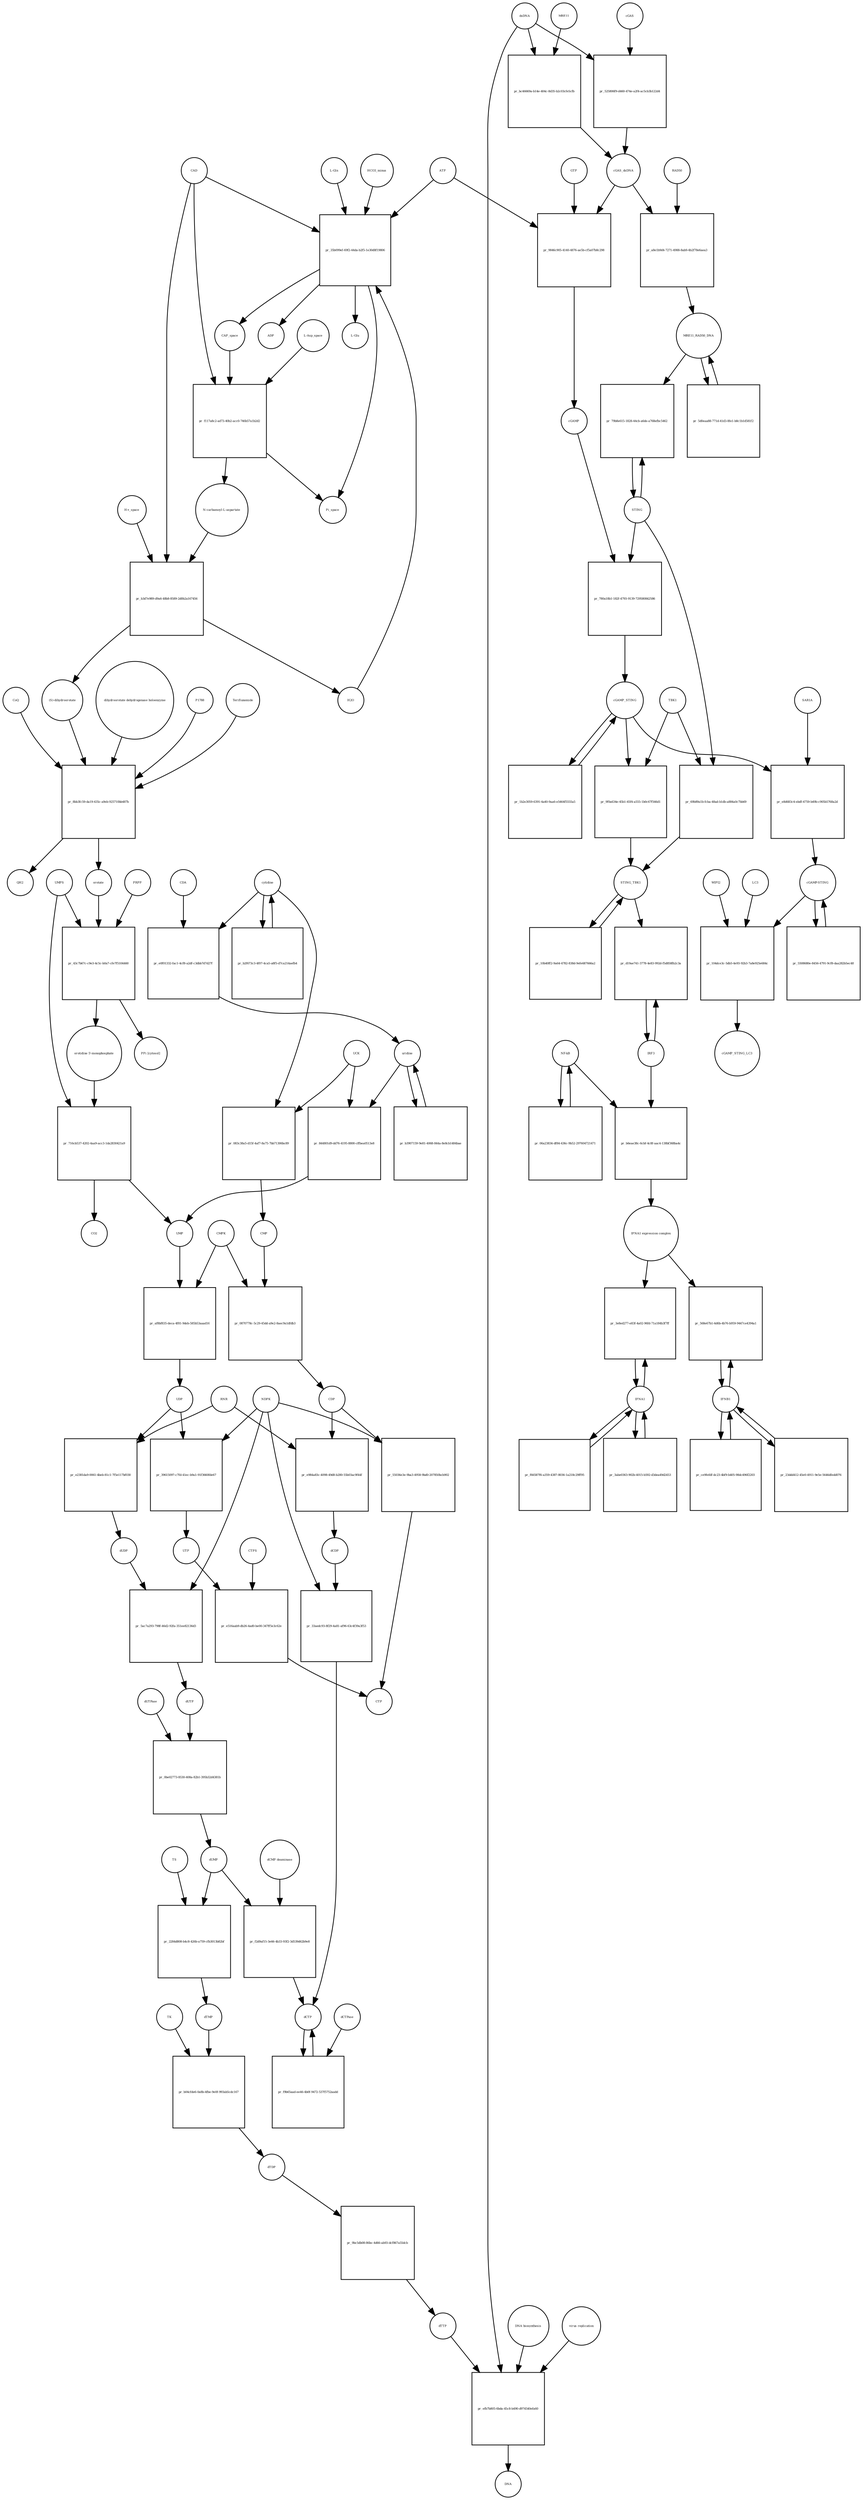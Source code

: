 strict digraph  {
"L-Gln" [annotation="", bipartite=0, cls="simple chemical", fontsize=4, label="L-Gln", shape=circle];
"pr_35b099ef-69f2-44da-b2f5-1e30d8f19806" [annotation="", bipartite=1, cls=process, fontsize=4, label="pr_35b099ef-69f2-44da-b2f5-1e30d8f19806", shape=square];
CAP_space [annotation="", bipartite=0, cls="simple chemical", fontsize=4, label=CAP_space, shape=circle];
CAD [annotation="", bipartite=0, cls=macromolecule, fontsize=4, label=CAD, shape=circle];
HCO3_minus [annotation="", bipartite=0, cls="simple chemical", fontsize=4, label=HCO3_minus, shape=circle];
H2O [annotation="", bipartite=0, cls="simple chemical", fontsize=4, label=H2O, shape=circle];
ATP [annotation="", bipartite=0, cls="simple chemical", fontsize=4, label=ATP, shape=circle];
"L-Glu" [annotation="", bipartite=0, cls="simple chemical", fontsize=4, label="L-Glu", shape=circle];
ADP [annotation="", bipartite=0, cls="simple chemical", fontsize=4, label=ADP, shape=circle];
Pi_space [annotation="", bipartite=0, cls="simple chemical", fontsize=4, label=Pi_space, shape=circle];
cytidine [annotation="", bipartite=0, cls="simple chemical", fontsize=4, label=cytidine, shape=circle];
"pr_e0f01332-fac1-4cf8-a2df-c3dbb7d7d27f" [annotation="", bipartite=1, cls=process, fontsize=4, label="pr_e0f01332-fac1-4cf8-a2df-c3dbb7d7d27f", shape=square];
uridine [annotation="", bipartite=0, cls="simple chemical", fontsize=4, label=uridine, shape=circle];
CDA [annotation="", bipartite=0, cls=macromolecule, fontsize=4, label=CDA, shape=circle];
"pr_844801d9-dd76-4195-8800-cffbea0513e8" [annotation="", bipartite=1, cls=process, fontsize=4, label="pr_844801d9-dd76-4195-8800-cffbea0513e8", shape=square];
UMP [annotation="", bipartite=0, cls="simple chemical", fontsize=4, label=UMP, shape=circle];
UCK [annotation="", bipartite=0, cls=macromolecule, fontsize=4, label=UCK, shape=circle];
"pr_083c38a5-d15f-4af7-8a75-7bb71306bc89" [annotation="", bipartite=1, cls=process, fontsize=4, label="pr_083c38a5-d15f-4af7-8a75-7bb71306bc89", shape=square];
CMP [annotation="", bipartite=0, cls="simple chemical", fontsize=4, label=CMP, shape=circle];
"pr_b3907159-9e81-4068-844a-8e8cb1484bae" [annotation="", bipartite=1, cls=process, fontsize=4, label="pr_b3907159-9e81-4068-844a-8e8cb1484bae", shape=square];
"pr_b2f673c3-4f07-4ca5-a8f5-d7ca214aefb4" [annotation="", bipartite=1, cls=process, fontsize=4, label="pr_b2f673c3-4f07-4ca5-a8f5-d7ca214aefb4", shape=square];
"pr_af8bf835-deca-4f81-9deb-585b53aaad16" [annotation="", bipartite=1, cls=process, fontsize=4, label="pr_af8bf835-deca-4f81-9deb-585b53aaad16", shape=square];
UDP [annotation="", bipartite=0, cls="simple chemical", fontsize=4, label=UDP, shape=circle];
CMPK [annotation="", bipartite=0, cls=macromolecule, fontsize=4, label=CMPK, shape=circle];
"pr_0870778c-5c29-45dd-a9e2-8aec9a1dfdb3" [annotation="", bipartite=1, cls=process, fontsize=4, label="pr_0870778c-5c29-45dd-a9e2-8aec9a1dfdb3", shape=square];
CDP [annotation="", bipartite=0, cls="simple chemical", fontsize=4, label=CDP, shape=circle];
"pr_39615097-c7fd-41ec-b9a1-91f3660fde67" [annotation="", bipartite=1, cls=process, fontsize=4, label="pr_39615097-c7fd-41ec-b9a1-91f3660fde67", shape=square];
UTP [annotation="", bipartite=0, cls="simple chemical", fontsize=4, label=UTP, shape=circle];
NDPK [annotation="", bipartite=0, cls=macromolecule, fontsize=4, label=NDPK, shape=circle];
"pr_55036e3e-9ba3-4958-9bd0-207850bcb902" [annotation="", bipartite=1, cls=process, fontsize=4, label="pr_55036e3e-9ba3-4958-9bd0-207850bcb902", shape=square];
CTP [annotation="", bipartite=0, cls="simple chemical", fontsize=4, label=CTP, shape=circle];
"pr_e516aab9-db26-4ad0-be00-347ff5e3c62e" [annotation="", bipartite=1, cls=process, fontsize=4, label="pr_e516aab9-db26-4ad0-be00-347ff5e3c62e", shape=square];
CTPS [annotation="", bipartite=0, cls=macromolecule, fontsize=4, label=CTPS, shape=circle];
"pr_e2381da9-0061-4beb-81c1-7f5e117bf030" [annotation="", bipartite=1, cls=process, fontsize=4, label="pr_e2381da9-0061-4beb-81c1-7f5e117bf030", shape=square];
dUDP [annotation="", bipartite=0, cls="simple chemical", fontsize=4, label=dUDP, shape=circle];
RNR [annotation="", bipartite=0, cls=macromolecule, fontsize=4, label=RNR, shape=circle];
"pr_5ac7a293-798f-46d2-92fa-351ee82136d3" [annotation="", bipartite=1, cls=process, fontsize=4, label="pr_5ac7a293-798f-46d2-92fa-351ee82136d3", shape=square];
dUTP [annotation="", bipartite=0, cls="simple chemical", fontsize=4, label=dUTP, shape=circle];
dCDP [annotation="", bipartite=0, cls="simple chemical", fontsize=4, label=dCDP, shape=circle];
"pr_33aedc93-8f29-4a81-af96-63c4f39a3f53" [annotation="", bipartite=1, cls=process, fontsize=4, label="pr_33aedc93-8f29-4a81-af96-63c4f39a3f53", shape=square];
dCTP [annotation="", bipartite=0, cls="simple chemical", fontsize=4, label=dCTP, shape=circle];
"pr_e984a83c-4098-49d8-b280-55b03ac9f44f" [annotation="", bipartite=1, cls=process, fontsize=4, label="pr_e984a83c-4098-49d8-b280-55b03ac9f44f", shape=square];
"pr_0be02773-8530-408a-82b1-395b32d4381b" [annotation="", bipartite=1, cls=process, fontsize=4, label="pr_0be02773-8530-408a-82b1-395b32d4381b", shape=square];
dUMP [annotation="", bipartite=0, cls="simple chemical", fontsize=4, label=dUMP, shape=circle];
dUTPase [annotation="", bipartite=0, cls=macromolecule, fontsize=4, label=dUTPase, shape=circle];
"pr_f9b65aad-ee46-4b0f-9472-537f5752aadd" [annotation="", bipartite=1, cls=process, fontsize=4, label="pr_f9b65aad-ee46-4b0f-9472-537f5752aadd", shape=square];
dCTPase [annotation="", bipartite=0, cls=macromolecule, fontsize=4, label=dCTPase, shape=circle];
"pr_f2d9af15-3e66-4b33-93f2-3d539d62b9e8" [annotation="", bipartite=1, cls=process, fontsize=4, label="pr_f2d9af15-3e66-4b33-93f2-3d539d62b9e8", shape=square];
"dCMP deaminase" [annotation="", bipartite=0, cls=macromolecule, fontsize=4, label="dCMP deaminase", shape=circle];
"pr_2284d808-b4c8-426b-a759-cfb3013b82bf" [annotation="", bipartite=1, cls=process, fontsize=4, label="pr_2284d808-b4c8-426b-a759-cfb3013b82bf", shape=square];
dTMP [annotation="", bipartite=0, cls="simple chemical", fontsize=4, label=dTMP, shape=circle];
TS [annotation="", bipartite=0, cls=macromolecule, fontsize=4, label=TS, shape=circle];
"pr_b04cfde6-0a8b-4fbe-9e0f-993ab5cdc167" [annotation="", bipartite=1, cls=process, fontsize=4, label="pr_b04cfde6-0a8b-4fbe-9e0f-993ab5cdc167", shape=square];
dTDP [annotation="", bipartite=0, cls="simple chemical", fontsize=4, label=dTDP, shape=circle];
TK [annotation="", bipartite=0, cls=macromolecule, fontsize=4, label=TK, shape=circle];
"pr_9bc5db08-86bc-4d66-ab93-dcf867a55dcb" [annotation="", bipartite=1, cls=process, fontsize=4, label="pr_9bc5db08-86bc-4d66-ab93-dcf867a55dcb", shape=square];
dTTP [annotation="", bipartite=0, cls="simple chemical", fontsize=4, label=dTTP, shape=circle];
dsDNA [annotation="", bipartite=0, cls="simple chemical", fontsize=4, label=dsDNA, shape=circle];
"pr_525806f9-d460-474e-a2f4-ac5cb3b122d4" [annotation="", bipartite=1, cls=process, fontsize=4, label="pr_525806f9-d460-474e-a2f4-ac5cb3b122d4", shape=square];
cGAS [annotation="", bipartite=0, cls=macromolecule, fontsize=4, label=cGAS, shape=circle];
cGAS_dsDNA [annotation="", bipartite=0, cls=complex, fontsize=4, label=cGAS_dsDNA, shape=circle];
"pr_9846c905-4140-4876-ae5b-cf5a07b8c298" [annotation="", bipartite=1, cls=process, fontsize=4, label="pr_9846c905-4140-4876-ae5b-cf5a07b8c298", shape=square];
GTP [annotation="", bipartite=0, cls="simple chemical", fontsize=4, label=GTP, shape=circle];
cGAMP [annotation="", bipartite=0, cls="simple chemical", fontsize=4, label=cGAMP, shape=circle];
"pr_780a18b1-182f-4793-9139-729580842586" [annotation="", bipartite=1, cls=process, fontsize=4, label="pr_780a18b1-182f-4793-9139-729580842586", shape=square];
STING [annotation="", bipartite=0, cls="macromolecule multimer", fontsize=4, label=STING, shape=circle];
cGAMP_STING [annotation="", bipartite=0, cls=complex, fontsize=4, label=cGAMP_STING, shape=circle];
TBK1 [annotation="", bipartite=0, cls=macromolecule, fontsize=4, label=TBK1, shape=circle];
"pr_9f0a634e-45b1-45f4-a555-1b0c67f566d1" [annotation="", bipartite=1, cls=process, fontsize=4, label="pr_9f0a634e-45b1-45f4-a555-1b0c67f566d1", shape=square];
STING_TBK1 [annotation="", bipartite=0, cls=complex, fontsize=4, label=STING_TBK1, shape=circle];
"pr_1b2e3059-6391-4a40-9aa6-e5464f5555a5" [annotation="", bipartite=1, cls=process, fontsize=4, label="pr_1b2e3059-6391-4a40-9aa6-e5464f5555a5", shape=square];
"pr_10b40ff2-9a64-4782-838d-9efe687666a2" [annotation="", bipartite=1, cls=process, fontsize=4, label="pr_10b40ff2-9a64-4782-838d-9efe687666a2", shape=square];
"NF-kB" [annotation="", bipartite=0, cls=complex, fontsize=4, label="NF-kB", shape=circle];
"pr_06a23834-df84-436c-9b52-297604721471" [annotation="", bipartite=1, cls=process, fontsize=4, label="pr_06a23834-df84-436c-9b52-297604721471", shape=square];
IFNA1 [annotation="", bipartite=0, cls="nucleic acid feature", fontsize=4, label=IFNA1, shape=circle];
"pr_3abe0363-902b-4015-b592-d3dea49d2453" [annotation="", bipartite=1, cls=process, fontsize=4, label="pr_3abe0363-902b-4015-b592-d3dea49d2453", shape=square];
IFNB1 [annotation="", bipartite=0, cls="nucleic acid feature", fontsize=4, label=IFNB1, shape=circle];
"pr_23ddd412-45e0-4911-9e5e-5646dfedd076" [annotation="", bipartite=1, cls=process, fontsize=4, label="pr_23ddd412-45e0-4911-9e5e-5646dfedd076", shape=square];
"pr_f66587f6-a359-4387-8036-1a218c29ff95" [annotation="", bipartite=1, cls=process, fontsize=4, label="pr_f66587f6-a359-4387-8036-1a218c29ff95", shape=square];
"pr_ce9fefdf-dc23-4bf9-b405-98dc496f2203" [annotation="", bipartite=1, cls=process, fontsize=4, label="pr_ce9fefdf-dc23-4bf9-b405-98dc496f2203", shape=square];
"pr_568e67b1-4d6b-4b76-b959-9447ce4394a1" [annotation="", bipartite=1, cls=process, fontsize=4, label="pr_568e67b1-4d6b-4b76-b959-9447ce4394a1", shape=square];
"IFNA1 expression complex" [annotation="", bipartite=0, cls=complex, fontsize=4, label="IFNA1 expression complex", shape=circle];
"cGAMP-STING" [annotation="", bipartite=0, cls=complex, fontsize=4, label="cGAMP-STING", shape=circle];
"pr_5508680e-8456-4791-9cf8-daa282b5ec48" [annotation="", bipartite=1, cls=process, fontsize=4, label="pr_5508680e-8456-4791-9cf8-daa282b5ec48", shape=square];
"pr_bc46669a-b14e-404c-8d35-b2c03cfe5cfb" [annotation="", bipartite=1, cls=process, fontsize=4, label="pr_bc46669a-b14e-404c-8d35-b2c03cfe5cfb", shape=square];
MRE11 [annotation="", bipartite=0, cls="macromolecule multimer", fontsize=4, label=MRE11, shape=circle];
RAD50 [annotation="", bipartite=0, cls="macromolecule multimer", fontsize=4, label=RAD50, shape=circle];
"pr_a8e1b9d4-7271-4988-8ab9-4b2f78e6aea3" [annotation="", bipartite=1, cls=process, fontsize=4, label="pr_a8e1b9d4-7271-4988-8ab9-4b2f78e6aea3", shape=square];
MRE11_RAD50_DNA [annotation="", bipartite=0, cls=complex, fontsize=4, label=MRE11_RAD50_DNA, shape=circle];
IRF3 [annotation="", bipartite=0, cls="macromolecule multimer", fontsize=4, label=IRF3, shape=circle];
"pr_d19ae741-3778-4e83-992d-f5d858fb2c3a" [annotation="", bipartite=1, cls=process, fontsize=4, label="pr_d19ae741-3778-4e83-992d-f5d858fb2c3a", shape=square];
"pr_e8d683c4-ebdf-4759-b49b-c905b5768a2d" [annotation="", bipartite=1, cls=process, fontsize=4, label="pr_e8d683c4-ebdf-4759-b49b-c905b5768a2d", shape=square];
SAR1A [annotation="", bipartite=0, cls=macromolecule, fontsize=4, label=SAR1A, shape=circle];
"pr_104dce3c-5db5-4e93-92b3-7a8e925e684c" [annotation="", bipartite=1, cls=process, fontsize=4, label="pr_104dce3c-5db5-4e93-92b3-7a8e925e684c", shape=square];
LC3 [annotation="", bipartite=0, cls=macromolecule, fontsize=4, label=LC3, shape=circle];
cGAMP_STING_LC3 [annotation="", bipartite=0, cls=complex, fontsize=4, label=cGAMP_STING_LC3, shape=circle];
WIPI2 [annotation="", bipartite=0, cls=macromolecule, fontsize=4, label=WIPI2, shape=circle];
"pr_79b8e615-1828-44cb-a6de-a768efbc5462" [annotation="", bipartite=1, cls=process, fontsize=4, label="pr_79b8e615-1828-44cb-a6de-a768efbc5462", shape=square];
"pr_69b89a1b-fcba-48ad-b1db-a884a0c7bb69" [annotation="", bipartite=1, cls=process, fontsize=4, label="pr_69b89a1b-fcba-48ad-b1db-a884a0c7bb69", shape=square];
"pr_5d0eaa88-771d-41d3-8fe1-b8c1b1d581f2" [annotation="", bipartite=1, cls=process, fontsize=4, label="pr_5d0eaa88-771d-41d3-8fe1-b8c1b1d581f2", shape=square];
"pr_f117a8c2-ad73-40b2-acc0-746b57a1b2d2" [annotation="", bipartite=1, cls=process, fontsize=4, label="pr_f117a8c2-ad73-40b2-acc0-746b57a1b2d2", shape=square];
"N-carbamoyl-L-aspartate" [annotation="", bipartite=0, cls="simple chemical", fontsize=4, label="N-carbamoyl-L-aspartate", shape=circle];
"L-Asp_space" [annotation="", bipartite=0, cls="simple chemical", fontsize=4, label="L-Asp_space", shape=circle];
"pr_b3d7e989-d9a6-48b8-8589-2d0b2a167456" [annotation="", bipartite=1, cls=process, fontsize=4, label="pr_b3d7e989-d9a6-48b8-8589-2d0b2a167456", shape=square];
"(S)-dihydroorotate" [annotation="", bipartite=0, cls="simple chemical", fontsize=4, label="(S)-dihydroorotate", shape=circle];
"H+_space" [annotation="", bipartite=0, cls="simple chemical", fontsize=4, label="H+_space", shape=circle];
"pr_8bb3fc59-da19-435c-a9eb-925710bb487b" [annotation="", bipartite=1, cls=process, fontsize=4, label="pr_8bb3fc59-da19-435c-a9eb-925710bb487b", shape=square];
orotate [annotation="", bipartite=0, cls="simple chemical", fontsize=4, label=orotate, shape=circle];
"dihydroorotate dehydrogenase holoenzyme" [annotation="", bipartite=0, cls="simple chemical", fontsize=4, label="dihydroorotate dehydrogenase holoenzyme", shape=circle];
P1788 [annotation="", bipartite=0, cls="simple chemical", fontsize=4, label=P1788, shape=circle];
Teriflunomide [annotation="", bipartite=0, cls="simple chemical", fontsize=4, label=Teriflunomide, shape=circle];
CoQ [annotation="", bipartite=0, cls="simple chemical", fontsize=4, label=CoQ, shape=circle];
QH2 [annotation="", bipartite=0, cls="simple chemical", fontsize=4, label=QH2, shape=circle];
"pr_43c7b67c-c9e3-4c5c-b0a7-cfe7f5104460" [annotation="", bipartite=1, cls=process, fontsize=4, label="pr_43c7b67c-c9e3-4c5c-b0a7-cfe7f5104460", shape=square];
"orotidine 5'-monophosphate" [annotation="", bipartite=0, cls="simple chemical", fontsize=4, label="orotidine 5'-monophosphate", shape=circle];
UMPS [annotation="", bipartite=0, cls="macromolecule multimer", fontsize=4, label=UMPS, shape=circle];
PRPP [annotation="", bipartite=0, cls="simple chemical", fontsize=4, label=PRPP, shape=circle];
"PPi [cytosol]" [annotation="", bipartite=0, cls="simple chemical", fontsize=4, label="PPi [cytosol]", shape=circle];
"pr_716cb537-4202-4aa9-acc3-1da2830421a9" [annotation="", bipartite=1, cls=process, fontsize=4, label="pr_716cb537-4202-4aa9-acc3-1da2830421a9", shape=square];
CO2 [annotation="", bipartite=0, cls="simple chemical", fontsize=4, label=CO2, shape=circle];
"pr_efb7b805-6bda-45c8-b490-d974540efa60" [annotation="", bipartite=1, cls=process, fontsize=4, label="pr_efb7b805-6bda-45c8-b490-d974540efa60", shape=square];
DNA [annotation="", bipartite=0, cls="nucleic acid feature", fontsize=4, label=DNA, shape=circle];
"DNA biosynthesis" [annotation="urn_miriam_obo.go_GO%3A0071897", bipartite=0, cls=phenotype, fontsize=4, label="DNA biosynthesis", shape=circle];
"virus replication" [annotation="", bipartite=0, cls=phenotype, fontsize=4, label="virus replication", shape=circle];
"pr_3e8ed277-e83f-4a02-96fd-71a184b3f7ff" [annotation="", bipartite=1, cls=process, fontsize=4, label="pr_3e8ed277-e83f-4a02-96fd-71a184b3f7ff", shape=square];
"pr_b6eae38c-6cbf-4c8f-aac4-138bf368ba4c" [annotation="", bipartite=1, cls=process, fontsize=4, label="pr_b6eae38c-6cbf-4c8f-aac4-138bf368ba4c", shape=square];
"L-Gln" -> "pr_35b099ef-69f2-44da-b2f5-1e30d8f19806"  [annotation="", interaction_type=consumption];
"pr_35b099ef-69f2-44da-b2f5-1e30d8f19806" -> CAP_space  [annotation="", interaction_type=production];
"pr_35b099ef-69f2-44da-b2f5-1e30d8f19806" -> "L-Glu"  [annotation="", interaction_type=production];
"pr_35b099ef-69f2-44da-b2f5-1e30d8f19806" -> ADP  [annotation="", interaction_type=production];
"pr_35b099ef-69f2-44da-b2f5-1e30d8f19806" -> Pi_space  [annotation="", interaction_type=production];
CAP_space -> "pr_f117a8c2-ad73-40b2-acc0-746b57a1b2d2"  [annotation="", interaction_type=consumption];
CAD -> "pr_35b099ef-69f2-44da-b2f5-1e30d8f19806"  [annotation=urn_miriam_reactome_REACT_1698, interaction_type=catalysis];
CAD -> "pr_f117a8c2-ad73-40b2-acc0-746b57a1b2d2"  [annotation=urn_miriam_reactome_REACT_1698, interaction_type=catalysis];
CAD -> "pr_b3d7e989-d9a6-48b8-8589-2d0b2a167456"  [annotation=urn_miriam_reactome_REACT_1698, interaction_type=catalysis];
HCO3_minus -> "pr_35b099ef-69f2-44da-b2f5-1e30d8f19806"  [annotation="", interaction_type=consumption];
H2O -> "pr_35b099ef-69f2-44da-b2f5-1e30d8f19806"  [annotation="", interaction_type=consumption];
ATP -> "pr_35b099ef-69f2-44da-b2f5-1e30d8f19806"  [annotation="", interaction_type=consumption];
ATP -> "pr_9846c905-4140-4876-ae5b-cf5a07b8c298"  [annotation="", interaction_type=consumption];
cytidine -> "pr_e0f01332-fac1-4cf8-a2df-c3dbb7d7d27f"  [annotation="", interaction_type=consumption];
cytidine -> "pr_083c38a5-d15f-4af7-8a75-7bb71306bc89"  [annotation="", interaction_type=consumption];
cytidine -> "pr_b2f673c3-4f07-4ca5-a8f5-d7ca214aefb4"  [annotation="", interaction_type=consumption];
"pr_e0f01332-fac1-4cf8-a2df-c3dbb7d7d27f" -> uridine  [annotation="", interaction_type=production];
uridine -> "pr_844801d9-dd76-4195-8800-cffbea0513e8"  [annotation="", interaction_type=consumption];
uridine -> "pr_b3907159-9e81-4068-844a-8e8cb1484bae"  [annotation="", interaction_type=consumption];
CDA -> "pr_e0f01332-fac1-4cf8-a2df-c3dbb7d7d27f"  [annotation="", interaction_type=catalysis];
"pr_844801d9-dd76-4195-8800-cffbea0513e8" -> UMP  [annotation="", interaction_type=production];
UMP -> "pr_af8bf835-deca-4f81-9deb-585b53aaad16"  [annotation="", interaction_type=consumption];
UCK -> "pr_844801d9-dd76-4195-8800-cffbea0513e8"  [annotation="", interaction_type=catalysis];
UCK -> "pr_083c38a5-d15f-4af7-8a75-7bb71306bc89"  [annotation="", interaction_type=catalysis];
"pr_083c38a5-d15f-4af7-8a75-7bb71306bc89" -> CMP  [annotation="", interaction_type=production];
CMP -> "pr_0870778c-5c29-45dd-a9e2-8aec9a1dfdb3"  [annotation="", interaction_type=consumption];
"pr_b3907159-9e81-4068-844a-8e8cb1484bae" -> uridine  [annotation="", interaction_type=production];
"pr_b2f673c3-4f07-4ca5-a8f5-d7ca214aefb4" -> cytidine  [annotation="", interaction_type=production];
"pr_af8bf835-deca-4f81-9deb-585b53aaad16" -> UDP  [annotation="", interaction_type=production];
UDP -> "pr_39615097-c7fd-41ec-b9a1-91f3660fde67"  [annotation="", interaction_type=consumption];
UDP -> "pr_e2381da9-0061-4beb-81c1-7f5e117bf030"  [annotation="", interaction_type=consumption];
CMPK -> "pr_af8bf835-deca-4f81-9deb-585b53aaad16"  [annotation="", interaction_type=catalysis];
CMPK -> "pr_0870778c-5c29-45dd-a9e2-8aec9a1dfdb3"  [annotation="", interaction_type=catalysis];
"pr_0870778c-5c29-45dd-a9e2-8aec9a1dfdb3" -> CDP  [annotation="", interaction_type=production];
CDP -> "pr_55036e3e-9ba3-4958-9bd0-207850bcb902"  [annotation="", interaction_type=consumption];
CDP -> "pr_e984a83c-4098-49d8-b280-55b03ac9f44f"  [annotation="", interaction_type=consumption];
"pr_39615097-c7fd-41ec-b9a1-91f3660fde67" -> UTP  [annotation="", interaction_type=production];
UTP -> "pr_e516aab9-db26-4ad0-be00-347ff5e3c62e"  [annotation="", interaction_type=consumption];
NDPK -> "pr_39615097-c7fd-41ec-b9a1-91f3660fde67"  [annotation="", interaction_type=catalysis];
NDPK -> "pr_55036e3e-9ba3-4958-9bd0-207850bcb902"  [annotation="", interaction_type=catalysis];
NDPK -> "pr_5ac7a293-798f-46d2-92fa-351ee82136d3"  [annotation="", interaction_type=catalysis];
NDPK -> "pr_33aedc93-8f29-4a81-af96-63c4f39a3f53"  [annotation="", interaction_type=catalysis];
"pr_55036e3e-9ba3-4958-9bd0-207850bcb902" -> CTP  [annotation="", interaction_type=production];
"pr_e516aab9-db26-4ad0-be00-347ff5e3c62e" -> CTP  [annotation="", interaction_type=production];
CTPS -> "pr_e516aab9-db26-4ad0-be00-347ff5e3c62e"  [annotation="", interaction_type=catalysis];
"pr_e2381da9-0061-4beb-81c1-7f5e117bf030" -> dUDP  [annotation="", interaction_type=production];
dUDP -> "pr_5ac7a293-798f-46d2-92fa-351ee82136d3"  [annotation="", interaction_type=consumption];
RNR -> "pr_e2381da9-0061-4beb-81c1-7f5e117bf030"  [annotation="", interaction_type=catalysis];
RNR -> "pr_e984a83c-4098-49d8-b280-55b03ac9f44f"  [annotation="", interaction_type=catalysis];
"pr_5ac7a293-798f-46d2-92fa-351ee82136d3" -> dUTP  [annotation="", interaction_type=production];
dUTP -> "pr_0be02773-8530-408a-82b1-395b32d4381b"  [annotation="", interaction_type=consumption];
dCDP -> "pr_33aedc93-8f29-4a81-af96-63c4f39a3f53"  [annotation="", interaction_type=consumption];
"pr_33aedc93-8f29-4a81-af96-63c4f39a3f53" -> dCTP  [annotation="", interaction_type=production];
dCTP -> "pr_f9b65aad-ee46-4b0f-9472-537f5752aadd"  [annotation="", interaction_type=consumption];
"pr_e984a83c-4098-49d8-b280-55b03ac9f44f" -> dCDP  [annotation="", interaction_type=production];
"pr_0be02773-8530-408a-82b1-395b32d4381b" -> dUMP  [annotation="", interaction_type=production];
dUMP -> "pr_f2d9af15-3e66-4b33-93f2-3d539d62b9e8"  [annotation="", interaction_type=consumption];
dUMP -> "pr_2284d808-b4c8-426b-a759-cfb3013b82bf"  [annotation="", interaction_type=consumption];
dUTPase -> "pr_0be02773-8530-408a-82b1-395b32d4381b"  [annotation="", interaction_type=catalysis];
"pr_f9b65aad-ee46-4b0f-9472-537f5752aadd" -> dCTP  [annotation="", interaction_type=production];
dCTPase -> "pr_f9b65aad-ee46-4b0f-9472-537f5752aadd"  [annotation="", interaction_type=catalysis];
"pr_f2d9af15-3e66-4b33-93f2-3d539d62b9e8" -> dCTP  [annotation="", interaction_type=production];
"dCMP deaminase" -> "pr_f2d9af15-3e66-4b33-93f2-3d539d62b9e8"  [annotation="", interaction_type=catalysis];
"pr_2284d808-b4c8-426b-a759-cfb3013b82bf" -> dTMP  [annotation="", interaction_type=production];
dTMP -> "pr_b04cfde6-0a8b-4fbe-9e0f-993ab5cdc167"  [annotation="", interaction_type=consumption];
TS -> "pr_2284d808-b4c8-426b-a759-cfb3013b82bf"  [annotation="", interaction_type=catalysis];
"pr_b04cfde6-0a8b-4fbe-9e0f-993ab5cdc167" -> dTDP  [annotation="", interaction_type=production];
dTDP -> "pr_9bc5db08-86bc-4d66-ab93-dcf867a55dcb"  [annotation="", interaction_type=consumption];
TK -> "pr_b04cfde6-0a8b-4fbe-9e0f-993ab5cdc167"  [annotation="", interaction_type=catalysis];
"pr_9bc5db08-86bc-4d66-ab93-dcf867a55dcb" -> dTTP  [annotation="", interaction_type=production];
dTTP -> "pr_efb7b805-6bda-45c8-b490-d974540efa60"  [annotation="", interaction_type=consumption];
dsDNA -> "pr_525806f9-d460-474e-a2f4-ac5cb3b122d4"  [annotation="", interaction_type=consumption];
dsDNA -> "pr_bc46669a-b14e-404c-8d35-b2c03cfe5cfb"  [annotation="", interaction_type=consumption];
dsDNA -> "pr_efb7b805-6bda-45c8-b490-d974540efa60"  [annotation="", interaction_type=consumption];
"pr_525806f9-d460-474e-a2f4-ac5cb3b122d4" -> cGAS_dsDNA  [annotation="", interaction_type=production];
cGAS -> "pr_525806f9-d460-474e-a2f4-ac5cb3b122d4"  [annotation="", interaction_type=consumption];
cGAS_dsDNA -> "pr_9846c905-4140-4876-ae5b-cf5a07b8c298"  [annotation="", interaction_type=catalysis];
cGAS_dsDNA -> "pr_a8e1b9d4-7271-4988-8ab9-4b2f78e6aea3"  [annotation="", interaction_type=consumption];
"pr_9846c905-4140-4876-ae5b-cf5a07b8c298" -> cGAMP  [annotation="", interaction_type=production];
GTP -> "pr_9846c905-4140-4876-ae5b-cf5a07b8c298"  [annotation="", interaction_type=consumption];
cGAMP -> "pr_780a18b1-182f-4793-9139-729580842586"  [annotation="", interaction_type=consumption];
"pr_780a18b1-182f-4793-9139-729580842586" -> cGAMP_STING  [annotation="", interaction_type=production];
STING -> "pr_780a18b1-182f-4793-9139-729580842586"  [annotation="", interaction_type=consumption];
STING -> "pr_79b8e615-1828-44cb-a6de-a768efbc5462"  [annotation="", interaction_type=consumption];
STING -> "pr_69b89a1b-fcba-48ad-b1db-a884a0c7bb69"  [annotation="", interaction_type=consumption];
cGAMP_STING -> "pr_9f0a634e-45b1-45f4-a555-1b0c67f566d1"  [annotation="", interaction_type=consumption];
cGAMP_STING -> "pr_1b2e3059-6391-4a40-9aa6-e5464f5555a5"  [annotation="", interaction_type=consumption];
cGAMP_STING -> "pr_e8d683c4-ebdf-4759-b49b-c905b5768a2d"  [annotation="", interaction_type=consumption];
TBK1 -> "pr_9f0a634e-45b1-45f4-a555-1b0c67f566d1"  [annotation="", interaction_type=consumption];
TBK1 -> "pr_69b89a1b-fcba-48ad-b1db-a884a0c7bb69"  [annotation="", interaction_type=consumption];
"pr_9f0a634e-45b1-45f4-a555-1b0c67f566d1" -> STING_TBK1  [annotation="", interaction_type=production];
STING_TBK1 -> "pr_10b40ff2-9a64-4782-838d-9efe687666a2"  [annotation="", interaction_type=consumption];
STING_TBK1 -> "pr_d19ae741-3778-4e83-992d-f5d858fb2c3a"  [annotation="", interaction_type=catalysis];
"pr_1b2e3059-6391-4a40-9aa6-e5464f5555a5" -> cGAMP_STING  [annotation="", interaction_type=production];
"pr_10b40ff2-9a64-4782-838d-9efe687666a2" -> STING_TBK1  [annotation="", interaction_type=production];
"NF-kB" -> "pr_06a23834-df84-436c-9b52-297604721471"  [annotation="", interaction_type=consumption];
"NF-kB" -> "pr_b6eae38c-6cbf-4c8f-aac4-138bf368ba4c"  [annotation="", interaction_type=consumption];
"pr_06a23834-df84-436c-9b52-297604721471" -> "NF-kB"  [annotation="", interaction_type=production];
IFNA1 -> "pr_3abe0363-902b-4015-b592-d3dea49d2453"  [annotation="", interaction_type=consumption];
IFNA1 -> "pr_f66587f6-a359-4387-8036-1a218c29ff95"  [annotation="", interaction_type=consumption];
IFNA1 -> "pr_3e8ed277-e83f-4a02-96fd-71a184b3f7ff"  [annotation="", interaction_type=consumption];
"pr_3abe0363-902b-4015-b592-d3dea49d2453" -> IFNA1  [annotation="", interaction_type=production];
IFNB1 -> "pr_23ddd412-45e0-4911-9e5e-5646dfedd076"  [annotation="", interaction_type=consumption];
IFNB1 -> "pr_ce9fefdf-dc23-4bf9-b405-98dc496f2203"  [annotation="", interaction_type=consumption];
IFNB1 -> "pr_568e67b1-4d6b-4b76-b959-9447ce4394a1"  [annotation="", interaction_type=consumption];
"pr_23ddd412-45e0-4911-9e5e-5646dfedd076" -> IFNB1  [annotation="", interaction_type=production];
"pr_f66587f6-a359-4387-8036-1a218c29ff95" -> IFNA1  [annotation="", interaction_type=production];
"pr_ce9fefdf-dc23-4bf9-b405-98dc496f2203" -> IFNB1  [annotation="", interaction_type=production];
"pr_568e67b1-4d6b-4b76-b959-9447ce4394a1" -> IFNB1  [annotation="", interaction_type=production];
"IFNA1 expression complex" -> "pr_568e67b1-4d6b-4b76-b959-9447ce4394a1"  [annotation="", interaction_type=stimulation];
"IFNA1 expression complex" -> "pr_3e8ed277-e83f-4a02-96fd-71a184b3f7ff"  [annotation="", interaction_type=stimulation];
"cGAMP-STING" -> "pr_5508680e-8456-4791-9cf8-daa282b5ec48"  [annotation="", interaction_type=consumption];
"cGAMP-STING" -> "pr_104dce3c-5db5-4e93-92b3-7a8e925e684c"  [annotation="", interaction_type=consumption];
"pr_5508680e-8456-4791-9cf8-daa282b5ec48" -> "cGAMP-STING"  [annotation="", interaction_type=production];
"pr_bc46669a-b14e-404c-8d35-b2c03cfe5cfb" -> cGAS_dsDNA  [annotation="", interaction_type=production];
MRE11 -> "pr_bc46669a-b14e-404c-8d35-b2c03cfe5cfb"  [annotation="", interaction_type=consumption];
RAD50 -> "pr_a8e1b9d4-7271-4988-8ab9-4b2f78e6aea3"  [annotation="", interaction_type=consumption];
"pr_a8e1b9d4-7271-4988-8ab9-4b2f78e6aea3" -> MRE11_RAD50_DNA  [annotation="", interaction_type=production];
MRE11_RAD50_DNA -> "pr_79b8e615-1828-44cb-a6de-a768efbc5462"  [annotation="", interaction_type=catalysis];
MRE11_RAD50_DNA -> "pr_5d0eaa88-771d-41d3-8fe1-b8c1b1d581f2"  [annotation="", interaction_type=consumption];
IRF3 -> "pr_d19ae741-3778-4e83-992d-f5d858fb2c3a"  [annotation="", interaction_type=consumption];
IRF3 -> "pr_b6eae38c-6cbf-4c8f-aac4-138bf368ba4c"  [annotation="", interaction_type=consumption];
"pr_d19ae741-3778-4e83-992d-f5d858fb2c3a" -> IRF3  [annotation="", interaction_type=production];
"pr_e8d683c4-ebdf-4759-b49b-c905b5768a2d" -> "cGAMP-STING"  [annotation="", interaction_type=production];
SAR1A -> "pr_e8d683c4-ebdf-4759-b49b-c905b5768a2d"  [annotation="", interaction_type=catalysis];
"pr_104dce3c-5db5-4e93-92b3-7a8e925e684c" -> cGAMP_STING_LC3  [annotation="", interaction_type=production];
LC3 -> "pr_104dce3c-5db5-4e93-92b3-7a8e925e684c"  [annotation="", interaction_type=consumption];
WIPI2 -> "pr_104dce3c-5db5-4e93-92b3-7a8e925e684c"  [annotation="", interaction_type=catalysis];
"pr_79b8e615-1828-44cb-a6de-a768efbc5462" -> STING  [annotation="", interaction_type=production];
"pr_69b89a1b-fcba-48ad-b1db-a884a0c7bb69" -> STING_TBK1  [annotation="", interaction_type=production];
"pr_5d0eaa88-771d-41d3-8fe1-b8c1b1d581f2" -> MRE11_RAD50_DNA  [annotation="", interaction_type=production];
"pr_f117a8c2-ad73-40b2-acc0-746b57a1b2d2" -> "N-carbamoyl-L-aspartate"  [annotation="", interaction_type=production];
"pr_f117a8c2-ad73-40b2-acc0-746b57a1b2d2" -> Pi_space  [annotation="", interaction_type=production];
"N-carbamoyl-L-aspartate" -> "pr_b3d7e989-d9a6-48b8-8589-2d0b2a167456"  [annotation="", interaction_type=consumption];
"L-Asp_space" -> "pr_f117a8c2-ad73-40b2-acc0-746b57a1b2d2"  [annotation="", interaction_type=consumption];
"pr_b3d7e989-d9a6-48b8-8589-2d0b2a167456" -> "(S)-dihydroorotate"  [annotation="", interaction_type=production];
"pr_b3d7e989-d9a6-48b8-8589-2d0b2a167456" -> H2O  [annotation="", interaction_type=production];
"(S)-dihydroorotate" -> "pr_8bb3fc59-da19-435c-a9eb-925710bb487b"  [annotation="", interaction_type=consumption];
"H+_space" -> "pr_b3d7e989-d9a6-48b8-8589-2d0b2a167456"  [annotation="", interaction_type=consumption];
"pr_8bb3fc59-da19-435c-a9eb-925710bb487b" -> orotate  [annotation="", interaction_type=production];
"pr_8bb3fc59-da19-435c-a9eb-925710bb487b" -> QH2  [annotation="", interaction_type=production];
orotate -> "pr_43c7b67c-c9e3-4c5c-b0a7-cfe7f5104460"  [annotation="", interaction_type=consumption];
"dihydroorotate dehydrogenase holoenzyme" -> "pr_8bb3fc59-da19-435c-a9eb-925710bb487b"  [annotation=urn_miriam_reactome_REACT_1698, interaction_type=catalysis];
P1788 -> "pr_8bb3fc59-da19-435c-a9eb-925710bb487b"  [annotation=urn_miriam_reactome_REACT_1698, interaction_type=inhibition];
Teriflunomide -> "pr_8bb3fc59-da19-435c-a9eb-925710bb487b"  [annotation=urn_miriam_reactome_REACT_1698, interaction_type=inhibition];
CoQ -> "pr_8bb3fc59-da19-435c-a9eb-925710bb487b"  [annotation="", interaction_type=consumption];
"pr_43c7b67c-c9e3-4c5c-b0a7-cfe7f5104460" -> "orotidine 5'-monophosphate"  [annotation="", interaction_type=production];
"pr_43c7b67c-c9e3-4c5c-b0a7-cfe7f5104460" -> "PPi [cytosol]"  [annotation="", interaction_type=production];
"orotidine 5'-monophosphate" -> "pr_716cb537-4202-4aa9-acc3-1da2830421a9"  [annotation="", interaction_type=consumption];
UMPS -> "pr_43c7b67c-c9e3-4c5c-b0a7-cfe7f5104460"  [annotation=urn_miriam_reactome_REACT_1698, interaction_type=catalysis];
UMPS -> "pr_716cb537-4202-4aa9-acc3-1da2830421a9"  [annotation=urn_miriam_reactome_REACT_1698, interaction_type=catalysis];
PRPP -> "pr_43c7b67c-c9e3-4c5c-b0a7-cfe7f5104460"  [annotation="", interaction_type=consumption];
"pr_716cb537-4202-4aa9-acc3-1da2830421a9" -> UMP  [annotation="", interaction_type=production];
"pr_716cb537-4202-4aa9-acc3-1da2830421a9" -> CO2  [annotation="", interaction_type=production];
"pr_efb7b805-6bda-45c8-b490-d974540efa60" -> DNA  [annotation="", interaction_type=production];
"DNA biosynthesis" -> "pr_efb7b805-6bda-45c8-b490-d974540efa60"  [annotation="", interaction_type=catalysis];
"virus replication" -> "pr_efb7b805-6bda-45c8-b490-d974540efa60"  [annotation="", interaction_type=inhibition];
"pr_3e8ed277-e83f-4a02-96fd-71a184b3f7ff" -> IFNA1  [annotation="", interaction_type=production];
"pr_b6eae38c-6cbf-4c8f-aac4-138bf368ba4c" -> "IFNA1 expression complex"  [annotation="", interaction_type=production];
}
